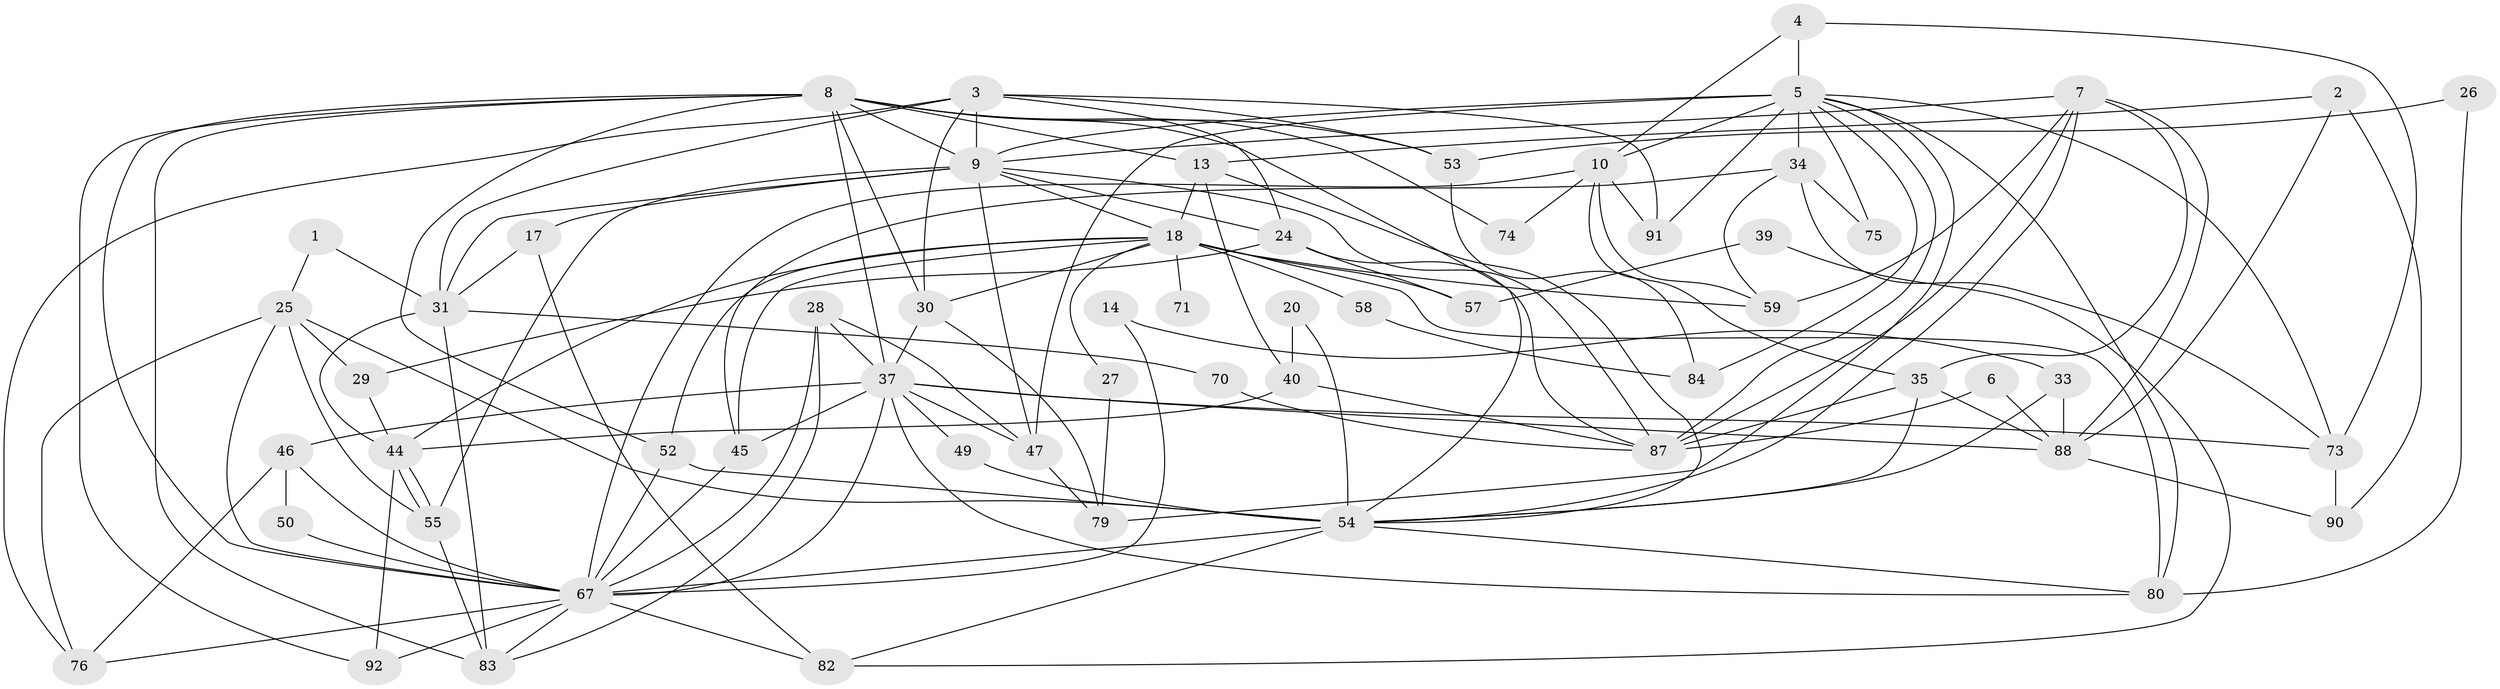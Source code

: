 // original degree distribution, {2: 0.1717171717171717, 3: 0.23232323232323232, 4: 0.29292929292929293, 5: 0.16161616161616163, 7: 0.04040404040404041, 6: 0.0707070707070707, 9: 0.010101010101010102, 8: 0.010101010101010102, 10: 0.010101010101010102}
// Generated by graph-tools (version 1.1) at 2025/18/03/04/25 18:18:54]
// undirected, 59 vertices, 143 edges
graph export_dot {
graph [start="1"]
  node [color=gray90,style=filled];
  1;
  2;
  3 [super="+23"];
  4 [super="+12"];
  5 [super="+48"];
  6;
  7 [super="+16"];
  8 [super="+99+21"];
  9 [super="+63+86+98+51+43"];
  10 [super="+60+15+11"];
  13 [super="+38"];
  14;
  17;
  18 [super="+19+22"];
  20;
  24 [super="+68"];
  25 [super="+41"];
  26;
  27;
  28 [super="+32"];
  29;
  30 [super="+72"];
  31 [super="+56"];
  33;
  34 [super="+36"];
  35 [super="+64"];
  37 [super="+81+42"];
  39;
  40;
  44 [super="+78+62"];
  45;
  46;
  47 [super="+89"];
  49;
  50;
  52 [super="+95"];
  53;
  54 [super="+85+61"];
  55;
  57;
  58;
  59;
  67 [super="+69+77"];
  70;
  71;
  73;
  74;
  75;
  76;
  79;
  80;
  82;
  83;
  84;
  87;
  88;
  90;
  91;
  92;
  1 -- 25;
  1 -- 31;
  2 -- 88;
  2 -- 90;
  2 -- 13;
  3 -- 91;
  3 -- 24;
  3 -- 53;
  3 -- 76;
  3 -- 30;
  3 -- 31;
  3 -- 9;
  4 -- 10;
  4 -- 73;
  4 -- 5 [weight=2];
  5 -- 73;
  5 -- 47;
  5 -- 34 [weight=2];
  5 -- 10 [weight=2];
  5 -- 75;
  5 -- 79;
  5 -- 80;
  5 -- 84;
  5 -- 87;
  5 -- 91;
  5 -- 9;
  6 -- 88;
  6 -- 87;
  7 -- 87 [weight=2];
  7 -- 59;
  7 -- 35;
  7 -- 54;
  7 -- 88;
  7 -- 9;
  8 -- 83;
  8 -- 92;
  8 -- 53;
  8 -- 52;
  8 -- 37;
  8 -- 54;
  8 -- 74;
  8 -- 67;
  8 -- 13;
  8 -- 30;
  8 -- 9;
  9 -- 31;
  9 -- 87 [weight=2];
  9 -- 17 [weight=2];
  9 -- 18;
  9 -- 47 [weight=2];
  9 -- 24;
  9 -- 55;
  10 -- 59;
  10 -- 91 [weight=2];
  10 -- 67;
  10 -- 74;
  10 -- 35;
  13 -- 54;
  13 -- 40;
  13 -- 18 [weight=2];
  14 -- 33;
  14 -- 67;
  17 -- 82;
  17 -- 31;
  18 -- 80 [weight=2];
  18 -- 71 [weight=2];
  18 -- 58 [weight=2];
  18 -- 59;
  18 -- 45;
  18 -- 44;
  18 -- 52;
  18 -- 57;
  18 -- 27;
  18 -- 30;
  20 -- 40;
  20 -- 54;
  24 -- 87;
  24 -- 29;
  24 -- 57;
  25 -- 29;
  25 -- 76;
  25 -- 54;
  25 -- 55;
  25 -- 67;
  26 -- 80;
  26 -- 53;
  27 -- 79;
  28 -- 47;
  28 -- 83;
  28 -- 67;
  28 -- 37;
  29 -- 44;
  30 -- 79;
  30 -- 37;
  31 -- 44;
  31 -- 83;
  31 -- 70;
  33 -- 88;
  33 -- 54;
  34 -- 75;
  34 -- 73;
  34 -- 59;
  34 -- 45;
  35 -- 88;
  35 -- 54;
  35 -- 87;
  37 -- 88;
  37 -- 46;
  37 -- 67;
  37 -- 73;
  37 -- 45;
  37 -- 47;
  37 -- 80;
  37 -- 49;
  39 -- 82;
  39 -- 57;
  40 -- 87;
  40 -- 44;
  44 -- 55;
  44 -- 55;
  44 -- 92;
  45 -- 67;
  46 -- 76;
  46 -- 50;
  46 -- 67;
  47 -- 79;
  49 -- 54;
  50 -- 67;
  52 -- 54;
  52 -- 67;
  53 -- 84;
  54 -- 82;
  54 -- 67 [weight=2];
  54 -- 80;
  55 -- 83;
  58 -- 84;
  67 -- 83;
  67 -- 92;
  67 -- 82;
  67 -- 76;
  70 -- 87;
  73 -- 90;
  88 -- 90;
}
